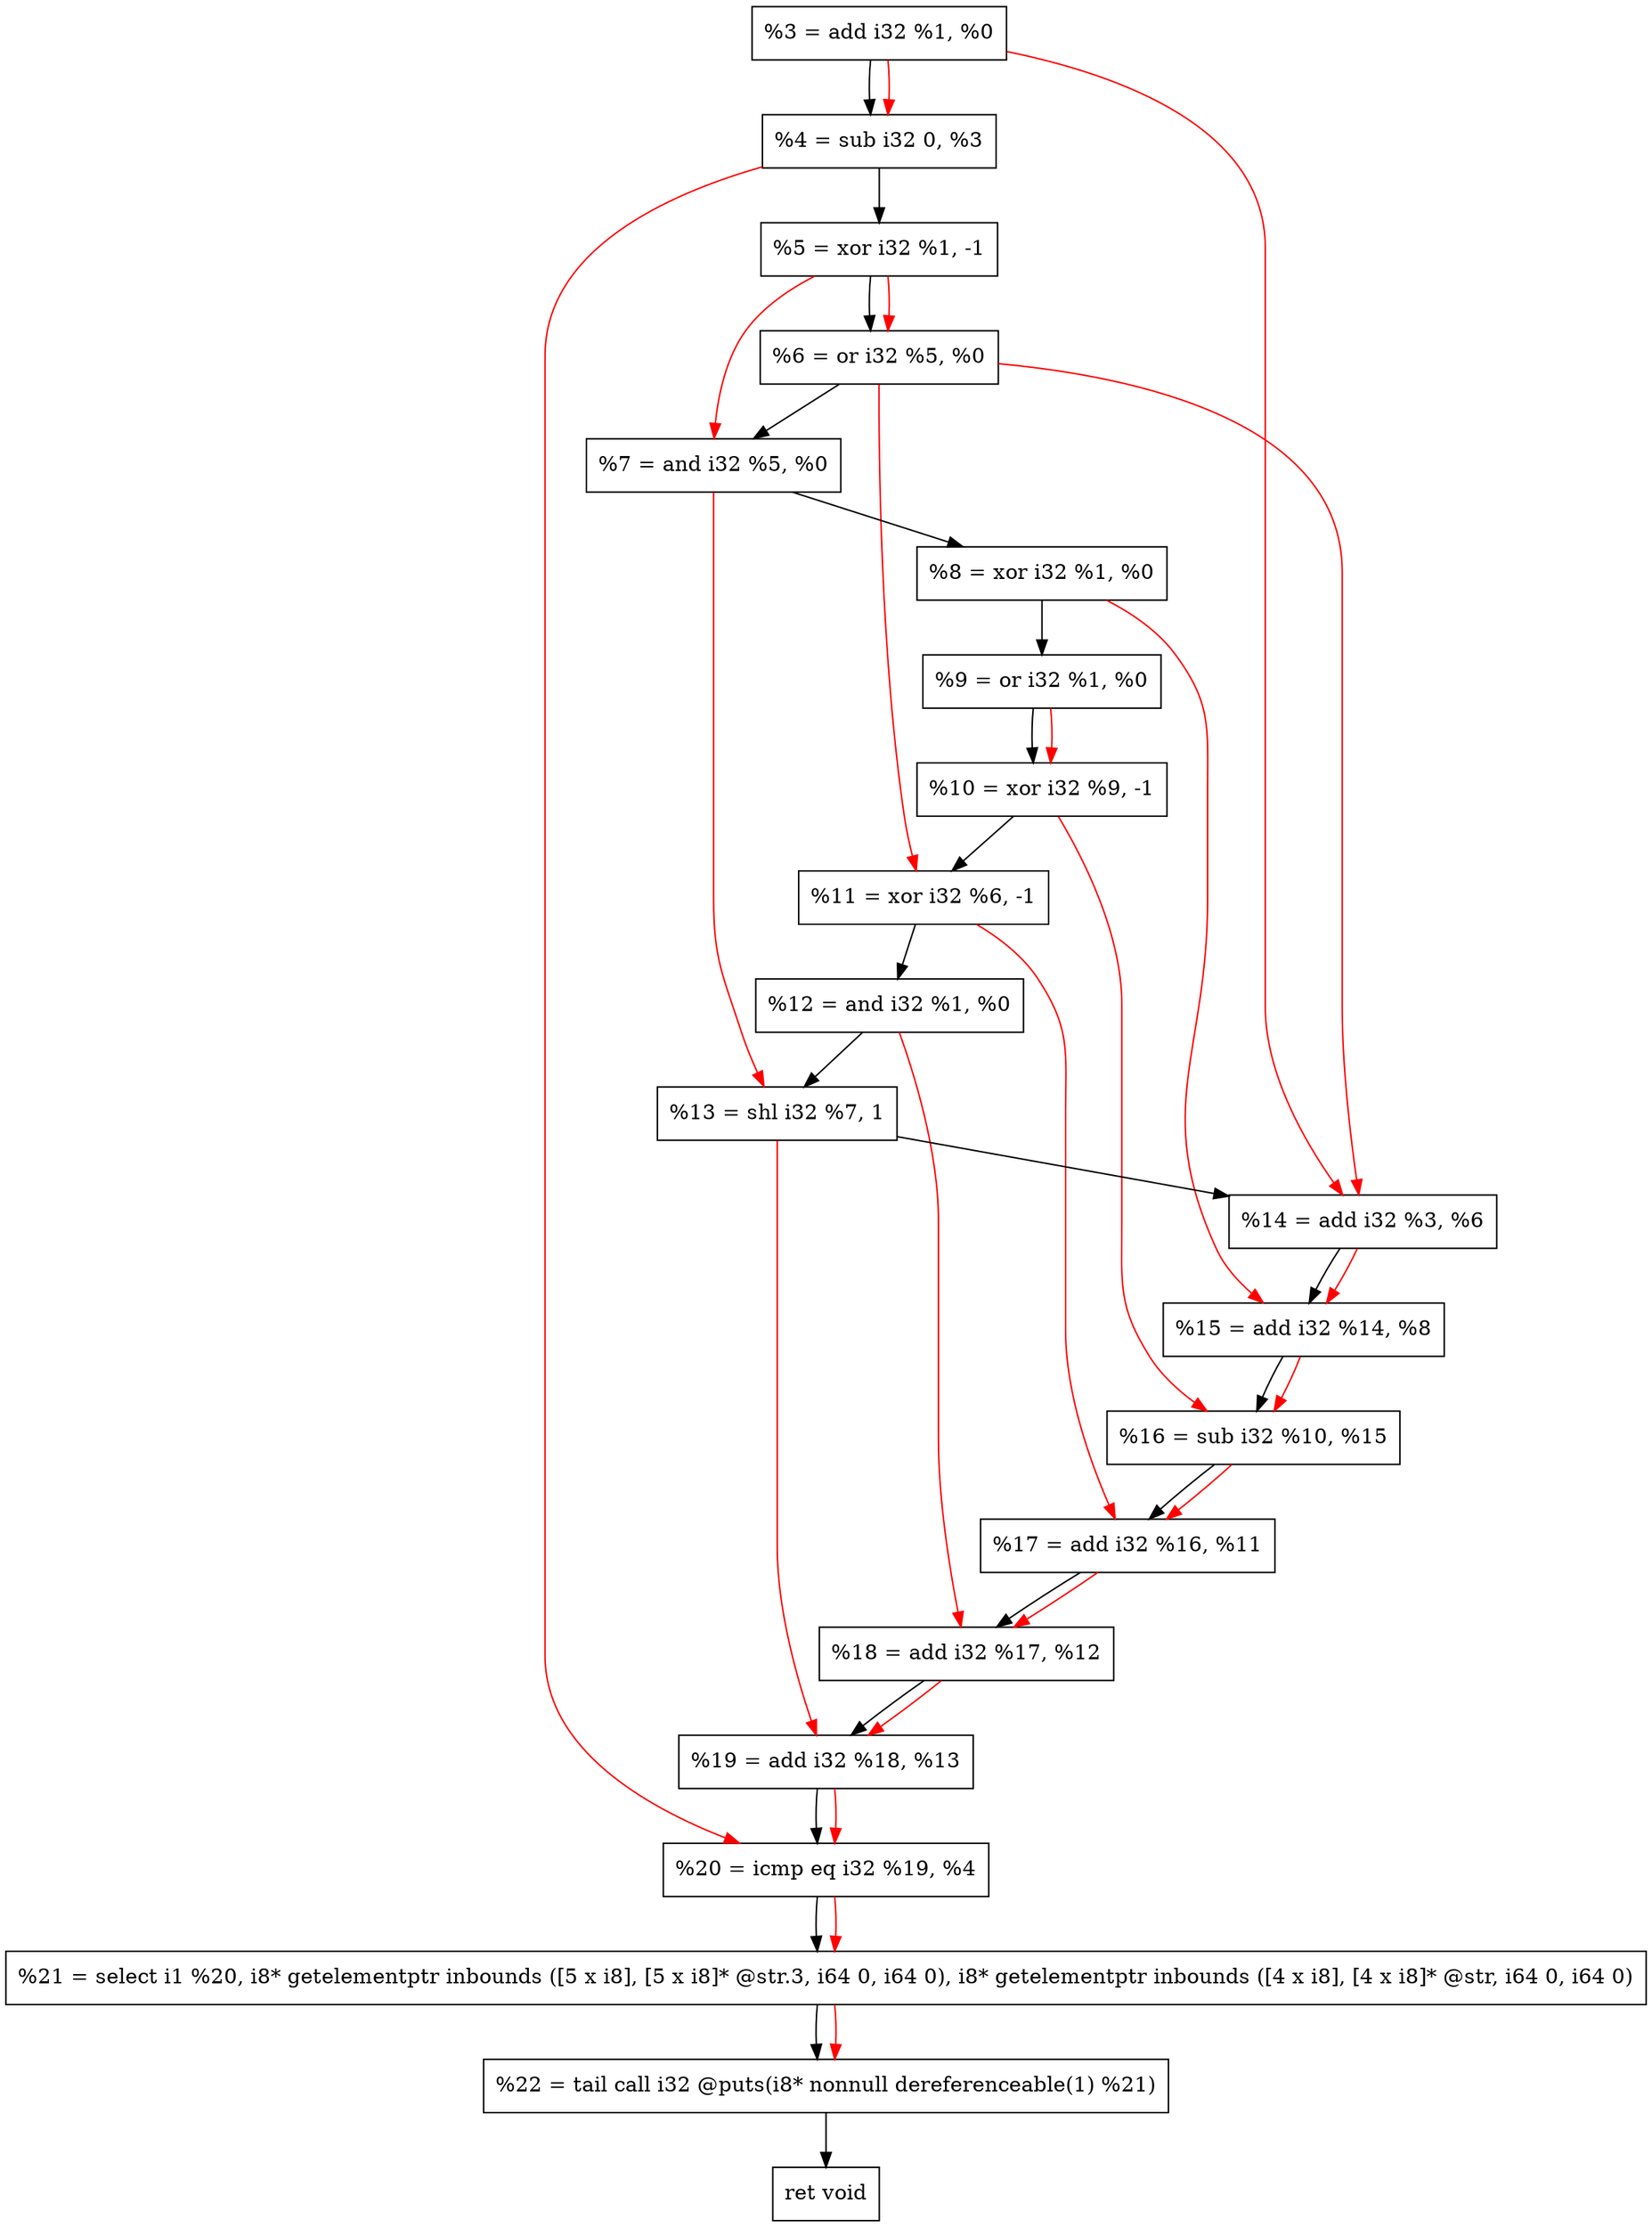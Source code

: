digraph "DFG for'crackme' function" {
	Node0x83a420[shape=record, label="  %3 = add i32 %1, %0"];
	Node0x83aad0[shape=record, label="  %4 = sub i32 0, %3"];
	Node0x83ab90[shape=record, label="  %5 = xor i32 %1, -1"];
	Node0x83ac00[shape=record, label="  %6 = or i32 %5, %0"];
	Node0x83ac70[shape=record, label="  %7 = and i32 %5, %0"];
	Node0x83ace0[shape=record, label="  %8 = xor i32 %1, %0"];
	Node0x83ad50[shape=record, label="  %9 = or i32 %1, %0"];
	Node0x83adc0[shape=record, label="  %10 = xor i32 %9, -1"];
	Node0x83ae30[shape=record, label="  %11 = xor i32 %6, -1"];
	Node0x83aea0[shape=record, label="  %12 = and i32 %1, %0"];
	Node0x83af40[shape=record, label="  %13 = shl i32 %7, 1"];
	Node0x83afb0[shape=record, label="  %14 = add i32 %3, %6"];
	Node0x83b020[shape=record, label="  %15 = add i32 %14, %8"];
	Node0x83b090[shape=record, label="  %16 = sub i32 %10, %15"];
	Node0x83b100[shape=record, label="  %17 = add i32 %16, %11"];
	Node0x83b170[shape=record, label="  %18 = add i32 %17, %12"];
	Node0x83b1e0[shape=record, label="  %19 = add i32 %18, %13"];
	Node0x83b250[shape=record, label="  %20 = icmp eq i32 %19, %4"];
	Node0x7db268[shape=record, label="  %21 = select i1 %20, i8* getelementptr inbounds ([5 x i8], [5 x i8]* @str.3, i64 0, i64 0), i8* getelementptr inbounds ([4 x i8], [4 x i8]* @str, i64 0, i64 0)"];
	Node0x83b6f0[shape=record, label="  %22 = tail call i32 @puts(i8* nonnull dereferenceable(1) %21)"];
	Node0x83b740[shape=record, label="  ret void"];
	Node0x83a420 -> Node0x83aad0;
	Node0x83aad0 -> Node0x83ab90;
	Node0x83ab90 -> Node0x83ac00;
	Node0x83ac00 -> Node0x83ac70;
	Node0x83ac70 -> Node0x83ace0;
	Node0x83ace0 -> Node0x83ad50;
	Node0x83ad50 -> Node0x83adc0;
	Node0x83adc0 -> Node0x83ae30;
	Node0x83ae30 -> Node0x83aea0;
	Node0x83aea0 -> Node0x83af40;
	Node0x83af40 -> Node0x83afb0;
	Node0x83afb0 -> Node0x83b020;
	Node0x83b020 -> Node0x83b090;
	Node0x83b090 -> Node0x83b100;
	Node0x83b100 -> Node0x83b170;
	Node0x83b170 -> Node0x83b1e0;
	Node0x83b1e0 -> Node0x83b250;
	Node0x83b250 -> Node0x7db268;
	Node0x7db268 -> Node0x83b6f0;
	Node0x83b6f0 -> Node0x83b740;
edge [color=red]
	Node0x83a420 -> Node0x83aad0;
	Node0x83ab90 -> Node0x83ac00;
	Node0x83ab90 -> Node0x83ac70;
	Node0x83ad50 -> Node0x83adc0;
	Node0x83ac00 -> Node0x83ae30;
	Node0x83ac70 -> Node0x83af40;
	Node0x83a420 -> Node0x83afb0;
	Node0x83ac00 -> Node0x83afb0;
	Node0x83afb0 -> Node0x83b020;
	Node0x83ace0 -> Node0x83b020;
	Node0x83adc0 -> Node0x83b090;
	Node0x83b020 -> Node0x83b090;
	Node0x83b090 -> Node0x83b100;
	Node0x83ae30 -> Node0x83b100;
	Node0x83b100 -> Node0x83b170;
	Node0x83aea0 -> Node0x83b170;
	Node0x83b170 -> Node0x83b1e0;
	Node0x83af40 -> Node0x83b1e0;
	Node0x83b1e0 -> Node0x83b250;
	Node0x83aad0 -> Node0x83b250;
	Node0x83b250 -> Node0x7db268;
	Node0x7db268 -> Node0x83b6f0;
}
